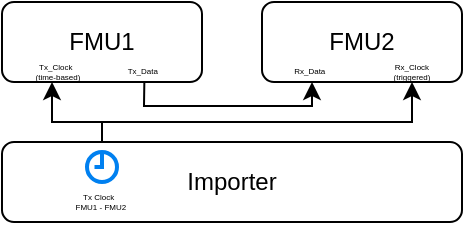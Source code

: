 <mxfile version="20.7.4" type="device"><diagram id="zssgmvdwZO7xPkAqMUr9" name="Page-1"><mxGraphModel dx="1183" dy="1296" grid="0" gridSize="10" guides="1" tooltips="1" connect="1" arrows="1" fold="1" page="1" pageScale="1" pageWidth="850" pageHeight="1100" math="0" shadow="0"><root><mxCell id="0"/><mxCell id="1" parent="0"/><mxCell id="xsu2VeeCbDcXNLft4ZVN-1" value="Importer" style="rounded=1;whiteSpace=wrap;html=1;" parent="1" vertex="1"><mxGeometry x="-770" y="-900" width="230" height="40" as="geometry"/></mxCell><mxCell id="xsu2VeeCbDcXNLft4ZVN-2" value="FMU1" style="rounded=1;whiteSpace=wrap;html=1;" parent="1" vertex="1"><mxGeometry x="-770" y="-970" width="100" height="40" as="geometry"/></mxCell><mxCell id="xsu2VeeCbDcXNLft4ZVN-3" value="FMU2" style="rounded=1;whiteSpace=wrap;html=1;" parent="1" vertex="1"><mxGeometry x="-640" y="-970" width="100" height="40" as="geometry"/></mxCell><mxCell id="xsu2VeeCbDcXNLft4ZVN-21" style="edgeStyle=orthogonalEdgeStyle;rounded=0;orthogonalLoop=1;jettySize=auto;html=1;" parent="1" source="xsu2VeeCbDcXNLft4ZVN-1" edge="1"><mxGeometry relative="1" as="geometry"><mxPoint x="-745" y="-930" as="targetPoint"/><Array as="points"><mxPoint x="-720" y="-910"/><mxPoint x="-745" y="-910"/></Array></mxGeometry></mxCell><mxCell id="xsu2VeeCbDcXNLft4ZVN-4" value="Tx_Clock&amp;nbsp;&amp;nbsp;&lt;br&gt;(time-based)" style="text;html=1;strokeColor=none;fillColor=none;align=center;verticalAlign=middle;whiteSpace=wrap;rounded=0;fontSize=4;" parent="1" vertex="1"><mxGeometry x="-757.5" y="-940" width="30" height="10" as="geometry"/></mxCell><mxCell id="xsu2VeeCbDcXNLft4ZVN-5" value="Rx_Clock&lt;br&gt;(triggered)" style="text;html=1;strokeColor=none;fillColor=none;align=center;verticalAlign=middle;whiteSpace=wrap;rounded=0;fontSize=4;" parent="1" vertex="1"><mxGeometry x="-580" y="-940" width="30" height="10" as="geometry"/></mxCell><mxCell id="xsu2VeeCbDcXNLft4ZVN-17" value="Tx Clock&amp;nbsp; &amp;nbsp;&lt;br&gt;FMU1 - FMU2&amp;nbsp;" style="text;html=1;strokeColor=none;fillColor=none;align=center;verticalAlign=middle;whiteSpace=wrap;rounded=0;fontSize=4;rotation=0;" parent="1" vertex="1"><mxGeometry x="-735" y="-875" width="30" height="10" as="geometry"/></mxCell><mxCell id="xsu2VeeCbDcXNLft4ZVN-16" value="" style="html=1;verticalLabelPosition=bottom;align=center;labelBackgroundColor=#ffffff;verticalAlign=top;strokeWidth=2;strokeColor=#0080F0;shadow=0;dashed=0;shape=mxgraph.ios7.icons.clock;" parent="1" vertex="1"><mxGeometry x="-727.5" y="-895" width="15" height="15" as="geometry"/></mxCell><mxCell id="xsu2VeeCbDcXNLft4ZVN-22" value="" style="endArrow=classic;html=1;rounded=0;entryX=0.5;entryY=1;entryDx=0;entryDy=0;" parent="1" target="xsu2VeeCbDcXNLft4ZVN-5" edge="1"><mxGeometry width="50" height="50" relative="1" as="geometry"><mxPoint x="-720" y="-910" as="sourcePoint"/><mxPoint x="-630" y="-910" as="targetPoint"/><Array as="points"><mxPoint x="-565" y="-910"/></Array></mxGeometry></mxCell><mxCell id="qZZ6O03Qcc_5pa3Q6Xoe-1" value="Tx_Data&amp;nbsp;&amp;nbsp;" style="text;html=1;strokeColor=none;fillColor=none;align=center;verticalAlign=middle;whiteSpace=wrap;rounded=0;fontSize=4;" vertex="1" parent="1"><mxGeometry x="-710" y="-940" width="22.5" height="10" as="geometry"/></mxCell><mxCell id="qZZ6O03Qcc_5pa3Q6Xoe-2" value="Rx_Data&amp;nbsp;&amp;nbsp;" style="text;html=1;strokeColor=none;fillColor=none;align=center;verticalAlign=middle;whiteSpace=wrap;rounded=0;fontSize=4;" vertex="1" parent="1"><mxGeometry x="-630" y="-940" width="30" height="10" as="geometry"/></mxCell><mxCell id="qZZ6O03Qcc_5pa3Q6Xoe-3" value="" style="endArrow=classic;html=1;rounded=0;entryX=0.5;entryY=1;entryDx=0;entryDy=0;" edge="1" parent="1" source="qZZ6O03Qcc_5pa3Q6Xoe-1" target="qZZ6O03Qcc_5pa3Q6Xoe-2"><mxGeometry width="50" height="50" relative="1" as="geometry"><mxPoint x="-700" y="-880" as="sourcePoint"/><mxPoint x="-650" y="-930" as="targetPoint"/><Array as="points"><mxPoint x="-699" y="-918"/><mxPoint x="-657" y="-918"/><mxPoint x="-615" y="-918"/></Array></mxGeometry></mxCell></root></mxGraphModel></diagram></mxfile>